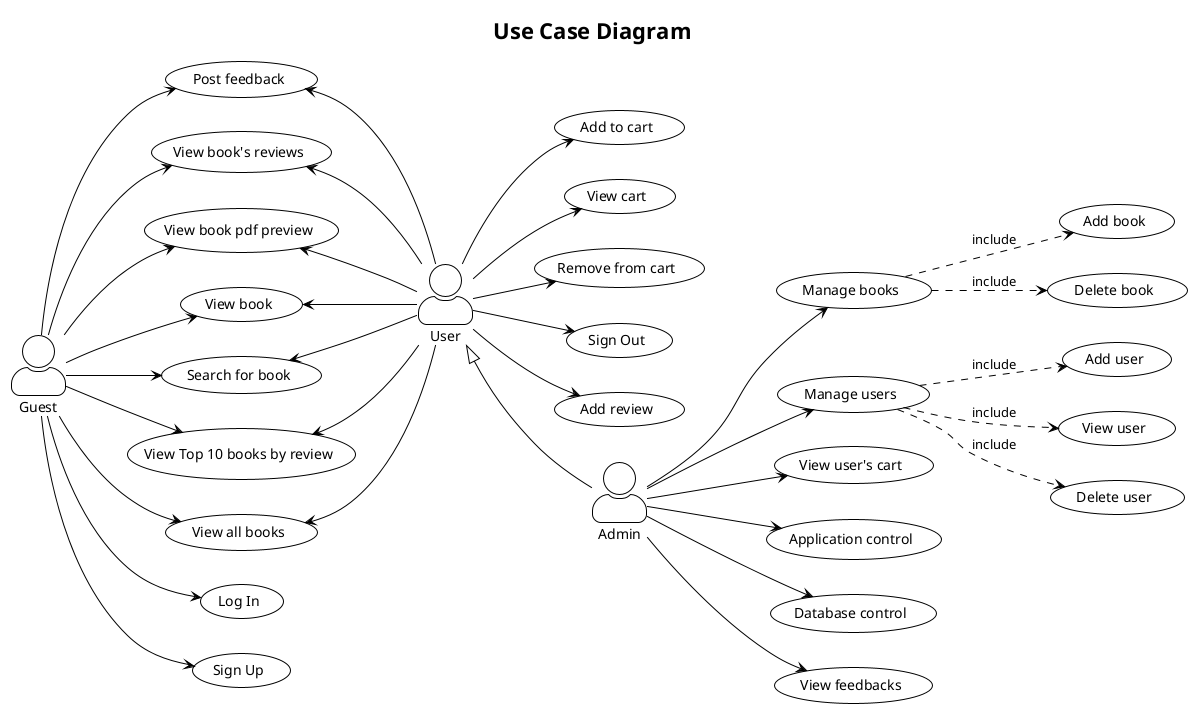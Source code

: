 @startuml use_case_diagram

!theme plain
skinparam actorStyle awesome
left to right direction

title Use Case Diagram

' definitions

' common

(View all books) as ViewAll
(View Top 10 books by review) as ViewTop
(Search for book) as Search
(View book) as ViewBook
(View book pdf preview) as ViewPdf
(View book's reviews) as ViewReview
(Post feedback) as Feedback
' (View FAQ page) as ViewFaq
' (View About us page) as ViewAbout
' (View Contacts page) as ViewContact


' guest
(Log In) as LogIn
(Sign Up) as SignUp

:Guest:

' user
(Add to cart) as AddToCart
(View cart) as ViewCart
(Remove from cart) as RemoveCart
(Sign Out) as SignOut
(Add review) as AddReview

:User:

' admin
(Add book) as AddBook
(Delete book) as DeleteBook
(Manage books) as ManageBooks
(Add user) as AddUser
(View user) as ViewUser
(Delete user) as DeleteUser
(Manage users) as ManageUsers
(View user's cart) as ViewUserCart
(Application control) as AppControl
(Database control) as DbControl
(View feedbacks) as FeedbackSub

:Admin:

' diagram

' guest

:Guest: -down-> ViewAll
:Guest: -down-> ViewTop
:Guest: -down-> Search
:Guest: -down-> ViewBook
:Guest: -down-> ViewPdf
:Guest: -down-> ViewReview
:Guest: -down-> Feedback
' :Guest: -down-> ViewFaq
' :Guest: -down-> ViewAbout
' :Guest: -down-> ViewContact


:Guest: -down-> LogIn
:Guest: -down-> SignUp

'user

:User: -up-> ViewAll
:User: -up-> ViewTop
:User: -up-> Search
:User: -up-> ViewBook
:User: -up-> ViewPdf
:User: -up-> ViewReview
:User: -up-> Feedback
' :User: -up-> ViewFaq
' :User: -up-> ViewAbout
' :User: -up-> ViewContact

:User: --> AddToCart
:User: --> ViewCart
:User: --> RemoveCart
:User: --> SignOut
:User: --> AddReview


' admin

:Admin: --> ManageBooks
:Admin: --> ManageUsers

:Admin: --> ViewUserCart
:Admin: --> AppControl
:Admin: --> DbControl
:Admin: --> FeedbackSub

:User: <|-- :Admin:

ManageBooks ..> AddBook : include
ManageBooks ..> DeleteBook : include

ManageUsers ..> AddUser : include
ManageUsers ..> ViewUser : include
ManageUsers ..> DeleteUser : include


@enduml